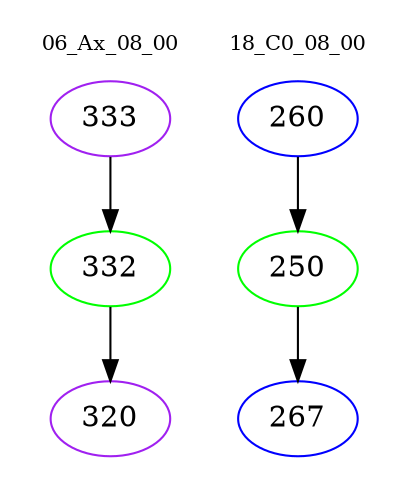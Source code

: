 digraph{
subgraph cluster_0 {
color = white
label = "06_Ax_08_00";
fontsize=10;
T0_333 [label="333", color="purple"]
T0_333 -> T0_332 [color="black"]
T0_332 [label="332", color="green"]
T0_332 -> T0_320 [color="black"]
T0_320 [label="320", color="purple"]
}
subgraph cluster_1 {
color = white
label = "18_C0_08_00";
fontsize=10;
T1_260 [label="260", color="blue"]
T1_260 -> T1_250 [color="black"]
T1_250 [label="250", color="green"]
T1_250 -> T1_267 [color="black"]
T1_267 [label="267", color="blue"]
}
}
